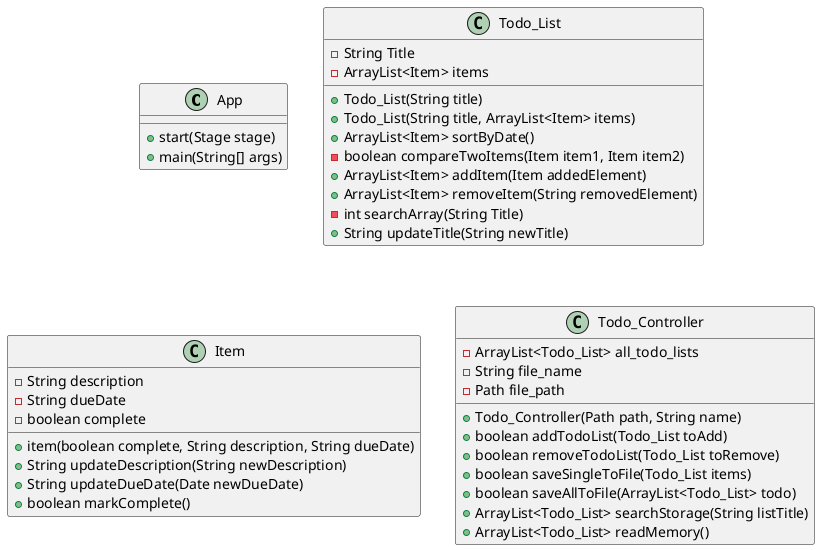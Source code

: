 @startuml
'https://plantuml.com/class-diagram

class App{
    + start(Stage stage)
    + main(String[] args)
}

class Todo_List {
    -String Title
    -ArrayList<Item> items
    + Todo_List(String title)
    + Todo_List(String title, ArrayList<Item> items)
    + ArrayList<Item> sortByDate()
    -boolean compareTwoItems(Item item1, Item item2)
    +ArrayList<Item> addItem(Item addedElement)
    +ArrayList<Item> removeItem(String removedElement)
    -int searchArray(String Title)
    +String updateTitle(String newTitle)
}

class Item{
    -String description
    -String dueDate
    -boolean complete
    +item(boolean complete, String description, String dueDate)
    +String updateDescription(String newDescription)
    +String updateDueDate(Date newDueDate)
    +boolean markComplete()
}

class Todo_Controller{
    - ArrayList<Todo_List> all_todo_lists
    - String file_name
    - Path file_path
    + Todo_Controller(Path path, String name)
    + boolean addTodoList(Todo_List toAdd)
    + boolean removeTodoList(Todo_List toRemove)
    + boolean saveSingleToFile(Todo_List items)
    + boolean saveAllToFile(ArrayList<Todo_List> todo)
    + ArrayList<Todo_List> searchStorage(String listTitle)
    + ArrayList<Todo_List> readMemory()
}

@enduml